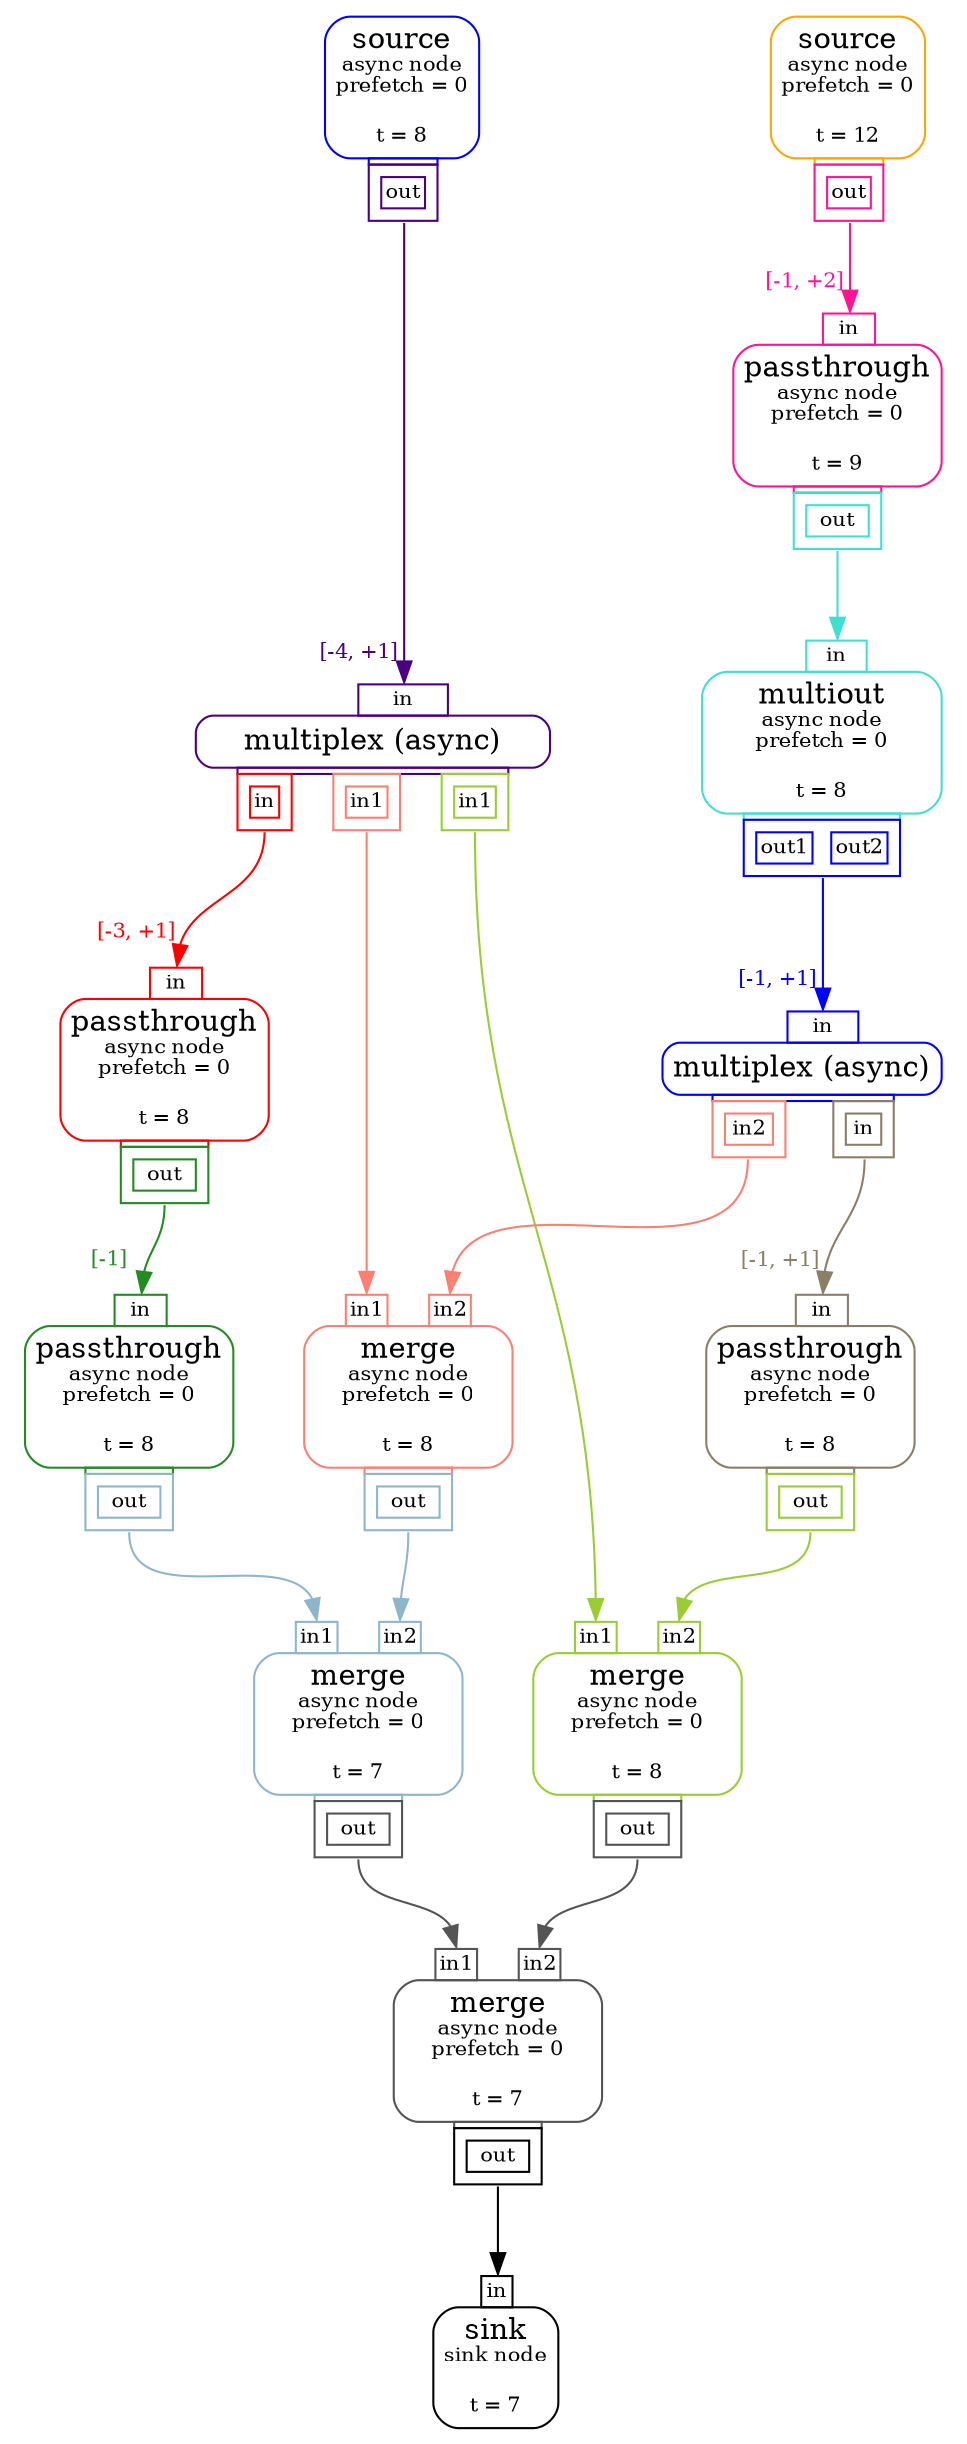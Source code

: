 digraph G{
	rankdir=TB
	node0 [shape=plaintext label=<
<TABLE BORDER="0" CELLBORDER="0" CELLSPACING="0" CELLPADDING="0"><TR><TD COLSPAN="1" BORDER="1" STYLE="ROUNDED" CELLPADDING="4" COLOR="blue">source<BR/><FONT POINT-SIZE="10">async node<BR/>prefetch = 0</FONT><BR/><BR/><FONT POINT-SIZE="10">t = 8</FONT></TD></TR><TR><TD COLSPAN="1" BORDER="0"><TABLE BORDER="0" CELLBORDER="0" CELLSPACING="0" CELLPADDING="0"><TR><TD></TD><TD BORDER="1" HEIGHT="3" COLOR="blue"></TD><TD></TD></TR><TR><TD WIDTH="20"></TD><TD BORDER="1" CELLPADDING="3" PORT="out1" COLOR="indigo"><TABLE BORDER="0" CELLSPACING="2"><TR CELLPADDING="1"><TD BORDER="1" CELLPADDING="1"><FONT POINT-SIZE="10">out</FONT></TD></TR></TABLE></TD><TD WIDTH="20"></TD></TR></TABLE></TD></TR></TABLE>
>];
	node2 [shape=plaintext label=<
<TABLE BORDER="0" CELLBORDER="0" CELLSPACING="0" CELLPADDING="0"><TR><TD WIDTH="20"></TD><TD BORDER="1" CELLPADDING="1" PORT="in3" COLOR="indigo"><FONT POINT-SIZE="10">in</FONT></TD><TD WIDTH="20"></TD></TR><TR><TD COLSPAN="3" BORDER="1" STYLE="ROUNDED" CELLPADDING="4" COLOR="indigo">multiplex (async)</TD></TR><TR><TD COLSPAN="3" BORDER="0"><TABLE BORDER="0" CELLBORDER="0" CELLSPACING="0" CELLPADDING="0"><TR><TD></TD><TD BORDER="1" HEIGHT="3" COLSPAN="5" COLOR="indigo"></TD><TD></TD></TR><TR><TD WIDTH="20"></TD><TD BORDER="1" CELLPADDING="3" PORT="out4" COLOR="red"><TABLE BORDER="0" CELLSPACING="2"><TR CELLPADDING="1"><TD BORDER="1" CELLPADDING="1"><FONT POINT-SIZE="10">in</FONT></TD></TR></TABLE></TD><TD WIDTH="20"></TD><TD BORDER="1" CELLPADDING="3" PORT="out5" COLOR="salmon"><TABLE BORDER="0" CELLSPACING="2"><TR CELLPADDING="1"><TD BORDER="1" CELLPADDING="1"><FONT POINT-SIZE="10">in1</FONT></TD></TR></TABLE></TD><TD WIDTH="20"></TD><TD BORDER="1" CELLPADDING="3" PORT="out6" COLOR="yellowgreen"><TABLE BORDER="0" CELLSPACING="2"><TR CELLPADDING="1"><TD BORDER="1" CELLPADDING="1"><FONT POINT-SIZE="10">in1</FONT></TD></TR></TABLE></TD><TD WIDTH="20"></TD></TR></TABLE></TD></TR></TABLE>
>];
	node7 [shape=plaintext label=<
<TABLE BORDER="0" CELLBORDER="0" CELLSPACING="0" CELLPADDING="0"><TR><TD WIDTH="20"></TD><TD BORDER="1" CELLPADDING="1" PORT="in8" COLOR="red"><FONT POINT-SIZE="10">in</FONT></TD><TD WIDTH="20"></TD></TR><TR><TD COLSPAN="3" BORDER="1" STYLE="ROUNDED" CELLPADDING="4" COLOR="red">passthrough<BR/><FONT POINT-SIZE="10">async node<BR/>prefetch = 0</FONT><BR/><BR/><FONT POINT-SIZE="10">t = 8</FONT></TD></TR><TR><TD COLSPAN="3" BORDER="0"><TABLE BORDER="0" CELLBORDER="0" CELLSPACING="0" CELLPADDING="0"><TR><TD></TD><TD BORDER="1" HEIGHT="3" COLOR="red"></TD><TD></TD></TR><TR><TD WIDTH="20"></TD><TD BORDER="1" CELLPADDING="3" PORT="out9" COLOR="forestgreen"><TABLE BORDER="0" CELLSPACING="2"><TR CELLPADDING="1"><TD BORDER="1" CELLPADDING="1"><FONT POINT-SIZE="10">out</FONT></TD></TR></TABLE></TD><TD WIDTH="20"></TD></TR></TABLE></TD></TR></TABLE>
>];
	node10 [shape=plaintext label=<
<TABLE BORDER="0" CELLBORDER="0" CELLSPACING="0" CELLPADDING="0"><TR><TD WIDTH="20"></TD><TD BORDER="1" CELLPADDING="1" PORT="in11" COLOR="forestgreen"><FONT POINT-SIZE="10">in</FONT></TD><TD WIDTH="20"></TD></TR><TR><TD COLSPAN="3" BORDER="1" STYLE="ROUNDED" CELLPADDING="4" COLOR="forestgreen">passthrough<BR/><FONT POINT-SIZE="10">async node<BR/>prefetch = 0</FONT><BR/><BR/><FONT POINT-SIZE="10">t = 8</FONT></TD></TR><TR><TD COLSPAN="3" BORDER="0"><TABLE BORDER="0" CELLBORDER="0" CELLSPACING="0" CELLPADDING="0"><TR><TD></TD><TD BORDER="1" HEIGHT="3" COLOR="forestgreen"></TD><TD></TD></TR><TR><TD WIDTH="20"></TD><TD BORDER="1" CELLPADDING="3" PORT="out12" COLOR="lightskyblue3"><TABLE BORDER="0" CELLSPACING="2"><TR CELLPADDING="1"><TD BORDER="1" CELLPADDING="1"><FONT POINT-SIZE="10">out</FONT></TD></TR></TABLE></TD><TD WIDTH="20"></TD></TR></TABLE></TD></TR></TABLE>
>];
	node13 [shape=plaintext label=<
<TABLE BORDER="0" CELLBORDER="0" CELLSPACING="0" CELLPADDING="0"><TR><TD COLSPAN="1" BORDER="1" STYLE="ROUNDED" CELLPADDING="4" COLOR="orange">source<BR/><FONT POINT-SIZE="10">async node<BR/>prefetch = 0</FONT><BR/><BR/><FONT POINT-SIZE="10">t = 12</FONT></TD></TR><TR><TD COLSPAN="1" BORDER="0"><TABLE BORDER="0" CELLBORDER="0" CELLSPACING="0" CELLPADDING="0"><TR><TD></TD><TD BORDER="1" HEIGHT="3" COLOR="orange"></TD><TD></TD></TR><TR><TD WIDTH="20"></TD><TD BORDER="1" CELLPADDING="3" PORT="out14" COLOR="deeppink"><TABLE BORDER="0" CELLSPACING="2"><TR CELLPADDING="1"><TD BORDER="1" CELLPADDING="1"><FONT POINT-SIZE="10">out</FONT></TD></TR></TABLE></TD><TD WIDTH="20"></TD></TR></TABLE></TD></TR></TABLE>
>];
	node15 [shape=plaintext label=<
<TABLE BORDER="0" CELLBORDER="0" CELLSPACING="0" CELLPADDING="0"><TR><TD WIDTH="20"></TD><TD BORDER="1" CELLPADDING="1" PORT="in16" COLOR="deeppink"><FONT POINT-SIZE="10">in</FONT></TD><TD WIDTH="20"></TD></TR><TR><TD COLSPAN="3" BORDER="1" STYLE="ROUNDED" CELLPADDING="4" COLOR="deeppink">passthrough<BR/><FONT POINT-SIZE="10">async node<BR/>prefetch = 0</FONT><BR/><BR/><FONT POINT-SIZE="10">t = 9</FONT></TD></TR><TR><TD COLSPAN="3" BORDER="0"><TABLE BORDER="0" CELLBORDER="0" CELLSPACING="0" CELLPADDING="0"><TR><TD></TD><TD BORDER="1" HEIGHT="3" COLOR="deeppink"></TD><TD></TD></TR><TR><TD WIDTH="20"></TD><TD BORDER="1" CELLPADDING="3" PORT="out17" COLOR="turquoise"><TABLE BORDER="0" CELLSPACING="2"><TR CELLPADDING="1"><TD BORDER="1" CELLPADDING="1"><FONT POINT-SIZE="10">out</FONT></TD></TR></TABLE></TD><TD WIDTH="20"></TD></TR></TABLE></TD></TR></TABLE>
>];
	node18 [shape=plaintext label=<
<TABLE BORDER="0" CELLBORDER="0" CELLSPACING="0" CELLPADDING="0"><TR><TD WIDTH="20"></TD><TD BORDER="1" CELLPADDING="1" PORT="in19" COLOR="turquoise"><FONT POINT-SIZE="10">in</FONT></TD><TD WIDTH="20"></TD></TR><TR><TD COLSPAN="3" BORDER="1" STYLE="ROUNDED" CELLPADDING="4" COLOR="turquoise">multiout<BR/><FONT POINT-SIZE="10">async node<BR/>prefetch = 0</FONT><BR/><BR/><FONT POINT-SIZE="10">t = 8</FONT></TD></TR><TR><TD COLSPAN="3" BORDER="0"><TABLE BORDER="0" CELLBORDER="0" CELLSPACING="0" CELLPADDING="0"><TR><TD></TD><TD BORDER="1" HEIGHT="3" COLOR="turquoise"></TD><TD></TD></TR><TR><TD WIDTH="20"></TD><TD BORDER="1" CELLPADDING="3" PORT="out20" COLOR="blue"><TABLE BORDER="0" CELLSPACING="2"><TR CELLPADDING="1"><TD BORDER="1" CELLPADDING="1"><FONT POINT-SIZE="10">out1</FONT></TD><TD WIDTH="5"></TD><TD BORDER="1" CELLPADDING="1"><FONT POINT-SIZE="10">out2</FONT></TD></TR></TABLE></TD><TD WIDTH="20"></TD></TR></TABLE></TD></TR></TABLE>
>];
	node21 [shape=plaintext label=<
<TABLE BORDER="0" CELLBORDER="0" CELLSPACING="0" CELLPADDING="0"><TR><TD WIDTH="20"></TD><TD BORDER="1" CELLPADDING="1" PORT="in22" COLOR="blue"><FONT POINT-SIZE="10">in</FONT></TD><TD WIDTH="20"></TD></TR><TR><TD COLSPAN="3" BORDER="1" STYLE="ROUNDED" CELLPADDING="4" COLOR="blue">multiplex (async)</TD></TR><TR><TD COLSPAN="3" BORDER="0"><TABLE BORDER="0" CELLBORDER="0" CELLSPACING="0" CELLPADDING="0"><TR><TD></TD><TD BORDER="1" HEIGHT="3" COLSPAN="3" COLOR="blue"></TD><TD></TD></TR><TR><TD WIDTH="20"></TD><TD BORDER="1" CELLPADDING="3" PORT="out23" COLOR="salmon"><TABLE BORDER="0" CELLSPACING="2"><TR CELLPADDING="1"><TD BORDER="1" CELLPADDING="1"><FONT POINT-SIZE="10">in2</FONT></TD></TR></TABLE></TD><TD WIDTH="20"></TD><TD BORDER="1" CELLPADDING="3" PORT="out24" COLOR="wheat4"><TABLE BORDER="0" CELLSPACING="2"><TR CELLPADDING="1"><TD BORDER="1" CELLPADDING="1"><FONT POINT-SIZE="10">in</FONT></TD></TR></TABLE></TD><TD WIDTH="20"></TD></TR></TABLE></TD></TR></TABLE>
>];
	node25 [shape=plaintext label=<
<TABLE BORDER="0" CELLBORDER="0" CELLSPACING="0" CELLPADDING="0"><TR><TD WIDTH="20"></TD><TD BORDER="1" CELLPADDING="1" PORT="in26" COLOR="salmon"><FONT POINT-SIZE="10">in1</FONT></TD><TD WIDTH="20"></TD><TD BORDER="1" CELLPADDING="1" PORT="in27" COLOR="salmon"><FONT POINT-SIZE="10">in2</FONT></TD><TD WIDTH="20"></TD></TR><TR><TD COLSPAN="5" BORDER="1" STYLE="ROUNDED" CELLPADDING="4" COLOR="salmon">merge<BR/><FONT POINT-SIZE="10">async node<BR/>prefetch = 0</FONT><BR/><BR/><FONT POINT-SIZE="10">t = 8</FONT></TD></TR><TR><TD COLSPAN="5" BORDER="0"><TABLE BORDER="0" CELLBORDER="0" CELLSPACING="0" CELLPADDING="0"><TR><TD></TD><TD BORDER="1" HEIGHT="3" COLOR="salmon"></TD><TD></TD></TR><TR><TD WIDTH="20"></TD><TD BORDER="1" CELLPADDING="3" PORT="out28" COLOR="lightskyblue3"><TABLE BORDER="0" CELLSPACING="2"><TR CELLPADDING="1"><TD BORDER="1" CELLPADDING="1"><FONT POINT-SIZE="10">out</FONT></TD></TR></TABLE></TD><TD WIDTH="20"></TD></TR></TABLE></TD></TR></TABLE>
>];
	node29 [shape=plaintext label=<
<TABLE BORDER="0" CELLBORDER="0" CELLSPACING="0" CELLPADDING="0"><TR><TD WIDTH="20"></TD><TD BORDER="1" CELLPADDING="1" PORT="in30" COLOR="lightskyblue3"><FONT POINT-SIZE="10">in1</FONT></TD><TD WIDTH="20"></TD><TD BORDER="1" CELLPADDING="1" PORT="in31" COLOR="lightskyblue3"><FONT POINT-SIZE="10">in2</FONT></TD><TD WIDTH="20"></TD></TR><TR><TD COLSPAN="5" BORDER="1" STYLE="ROUNDED" CELLPADDING="4" COLOR="lightskyblue3">merge<BR/><FONT POINT-SIZE="10">async node<BR/>prefetch = 0</FONT><BR/><BR/><FONT POINT-SIZE="10">t = 7</FONT></TD></TR><TR><TD COLSPAN="5" BORDER="0"><TABLE BORDER="0" CELLBORDER="0" CELLSPACING="0" CELLPADDING="0"><TR><TD></TD><TD BORDER="1" HEIGHT="3" COLOR="lightskyblue3"></TD><TD></TD></TR><TR><TD WIDTH="20"></TD><TD BORDER="1" CELLPADDING="3" PORT="out32" COLOR="gray33"><TABLE BORDER="0" CELLSPACING="2"><TR CELLPADDING="1"><TD BORDER="1" CELLPADDING="1"><FONT POINT-SIZE="10">out</FONT></TD></TR></TABLE></TD><TD WIDTH="20"></TD></TR></TABLE></TD></TR></TABLE>
>];
	node33 [shape=plaintext label=<
<TABLE BORDER="0" CELLBORDER="0" CELLSPACING="0" CELLPADDING="0"><TR><TD WIDTH="20"></TD><TD BORDER="1" CELLPADDING="1" PORT="in34" COLOR="wheat4"><FONT POINT-SIZE="10">in</FONT></TD><TD WIDTH="20"></TD></TR><TR><TD COLSPAN="3" BORDER="1" STYLE="ROUNDED" CELLPADDING="4" COLOR="wheat4">passthrough<BR/><FONT POINT-SIZE="10">async node<BR/>prefetch = 0</FONT><BR/><BR/><FONT POINT-SIZE="10">t = 8</FONT></TD></TR><TR><TD COLSPAN="3" BORDER="0"><TABLE BORDER="0" CELLBORDER="0" CELLSPACING="0" CELLPADDING="0"><TR><TD></TD><TD BORDER="1" HEIGHT="3" COLOR="wheat4"></TD><TD></TD></TR><TR><TD WIDTH="20"></TD><TD BORDER="1" CELLPADDING="3" PORT="out35" COLOR="yellowgreen"><TABLE BORDER="0" CELLSPACING="2"><TR CELLPADDING="1"><TD BORDER="1" CELLPADDING="1"><FONT POINT-SIZE="10">out</FONT></TD></TR></TABLE></TD><TD WIDTH="20"></TD></TR></TABLE></TD></TR></TABLE>
>];
	node36 [shape=plaintext label=<
<TABLE BORDER="0" CELLBORDER="0" CELLSPACING="0" CELLPADDING="0"><TR><TD WIDTH="20"></TD><TD BORDER="1" CELLPADDING="1" PORT="in37" COLOR="yellowgreen"><FONT POINT-SIZE="10">in1</FONT></TD><TD WIDTH="20"></TD><TD BORDER="1" CELLPADDING="1" PORT="in38" COLOR="yellowgreen"><FONT POINT-SIZE="10">in2</FONT></TD><TD WIDTH="20"></TD></TR><TR><TD COLSPAN="5" BORDER="1" STYLE="ROUNDED" CELLPADDING="4" COLOR="yellowgreen">merge<BR/><FONT POINT-SIZE="10">async node<BR/>prefetch = 0</FONT><BR/><BR/><FONT POINT-SIZE="10">t = 8</FONT></TD></TR><TR><TD COLSPAN="5" BORDER="0"><TABLE BORDER="0" CELLBORDER="0" CELLSPACING="0" CELLPADDING="0"><TR><TD></TD><TD BORDER="1" HEIGHT="3" COLOR="yellowgreen"></TD><TD></TD></TR><TR><TD WIDTH="20"></TD><TD BORDER="1" CELLPADDING="3" PORT="out39" COLOR="gray33"><TABLE BORDER="0" CELLSPACING="2"><TR CELLPADDING="1"><TD BORDER="1" CELLPADDING="1"><FONT POINT-SIZE="10">out</FONT></TD></TR></TABLE></TD><TD WIDTH="20"></TD></TR></TABLE></TD></TR></TABLE>
>];
	node40 [shape=plaintext label=<
<TABLE BORDER="0" CELLBORDER="0" CELLSPACING="0" CELLPADDING="0"><TR><TD WIDTH="20"></TD><TD BORDER="1" CELLPADDING="1" PORT="in41" COLOR="gray33"><FONT POINT-SIZE="10">in1</FONT></TD><TD WIDTH="20"></TD><TD BORDER="1" CELLPADDING="1" PORT="in42" COLOR="gray33"><FONT POINT-SIZE="10">in2</FONT></TD><TD WIDTH="20"></TD></TR><TR><TD COLSPAN="5" BORDER="1" STYLE="ROUNDED" CELLPADDING="4" COLOR="gray33">merge<BR/><FONT POINT-SIZE="10">async node<BR/>prefetch = 0</FONT><BR/><BR/><FONT POINT-SIZE="10">t = 7</FONT></TD></TR><TR><TD COLSPAN="5" BORDER="0"><TABLE BORDER="0" CELLBORDER="0" CELLSPACING="0" CELLPADDING="0"><TR><TD></TD><TD BORDER="1" HEIGHT="3" COLOR="gray33"></TD><TD></TD></TR><TR><TD WIDTH="20"></TD><TD BORDER="1" CELLPADDING="3" PORT="out43" COLOR="black"><TABLE BORDER="0" CELLSPACING="2"><TR CELLPADDING="1"><TD BORDER="1" CELLPADDING="1"><FONT POINT-SIZE="10">out</FONT></TD></TR></TABLE></TD><TD WIDTH="20"></TD></TR></TABLE></TD></TR></TABLE>
>];
	node44 [shape=plaintext label=<
<TABLE BORDER="0" CELLBORDER="0" CELLSPACING="0" CELLPADDING="0"><TR><TD WIDTH="20"></TD><TD BORDER="1" CELLPADDING="1" PORT="in45" COLOR="black"><FONT POINT-SIZE="10">in</FONT></TD><TD WIDTH="20"></TD></TR><TR><TD COLSPAN="3" BORDER="1" STYLE="ROUNDED" CELLPADDING="4" COLOR="black">sink<BR/><FONT POINT-SIZE="10">sink node</FONT><BR/><BR/><FONT POINT-SIZE="10">t = 7</FONT></TD></TR></TABLE>
>];
	node0:out1 -> node2:in3 [style="", arrowhead="normal", color=indigo, headlabel=<[-4, +1]     >, fontsize=10, labelangle=45, labeldistance=2.0, labelfontcolor=indigo];
	node2:out4 -> node7:in8 [style="", arrowhead="normal", color=red, headlabel=<[-3, +1]     >, fontsize=10, labelangle=45, labeldistance=2.0, labelfontcolor=red];
	node7:out9 -> node10:in11 [style="", arrowhead="normal", color=forestgreen, headlabel=<[-1]  >, fontsize=10, labelangle=45, labeldistance=2.0, labelfontcolor=forestgreen];
	node13:out14 -> node15:in16 [style="", arrowhead="normal", color=deeppink, headlabel=<[-1, +2]     >, fontsize=10, labelangle=45, labeldistance=2.0, labelfontcolor=deeppink];
	node15:out17 -> node18:in19 [style="", arrowhead="normal", color=turquoise, headlabel=<>, fontsize=10, labelangle=45, labeldistance=2.0, labelfontcolor=turquoise];
	node18:out20 -> node21:in22 [style="", arrowhead="normal", color=blue, headlabel=<[-1, +1]     >, fontsize=10, labelangle=45, labeldistance=2.0, labelfontcolor=blue];
	node2:out5 -> node25:in26 [style="", arrowhead="normal", color=salmon, headlabel=<>, fontsize=10, labelangle=45, labeldistance=2.0, labelfontcolor=salmon];
	node21:out23 -> node25:in27 [style="", arrowhead="normal", color=salmon, headlabel=<>, fontsize=10, labelangle=45, labeldistance=2.0, labelfontcolor=salmon];
	node10:out12 -> node29:in30 [style="", arrowhead="normal", color=lightskyblue3, headlabel=<>, fontsize=10, labelangle=45, labeldistance=2.0, labelfontcolor=lightskyblue3];
	node25:out28 -> node29:in31 [style="", arrowhead="normal", color=lightskyblue3, headlabel=<>, fontsize=10, labelangle=45, labeldistance=2.0, labelfontcolor=lightskyblue3];
	node21:out24 -> node33:in34 [style="", arrowhead="normal", color=wheat4, headlabel=<[-1, +1]     >, fontsize=10, labelangle=45, labeldistance=2.0, labelfontcolor=wheat4];
	node2:out6 -> node36:in37 [style="", arrowhead="normal", color=yellowgreen, headlabel=<>, fontsize=10, labelangle=45, labeldistance=2.0, labelfontcolor=yellowgreen];
	node33:out35 -> node36:in38 [style="", arrowhead="normal", color=yellowgreen, headlabel=<>, fontsize=10, labelangle=45, labeldistance=2.0, labelfontcolor=yellowgreen];
	node29:out32 -> node40:in41 [style="", arrowhead="normal", color=gray33, headlabel=<>, fontsize=10, labelangle=45, labeldistance=2.0, labelfontcolor=gray33];
	node36:out39 -> node40:in42 [style="", arrowhead="normal", color=gray33, headlabel=<>, fontsize=10, labelangle=45, labeldistance=2.0, labelfontcolor=gray33];
	node40:out43 -> node44:in45 [style="", arrowhead="normal", color=black, headlabel=<>, fontsize=10, labelangle=45, labeldistance=2.0, labelfontcolor=black];
	{rank=source; node0 node13}
	{rank=sink; node44}
}

